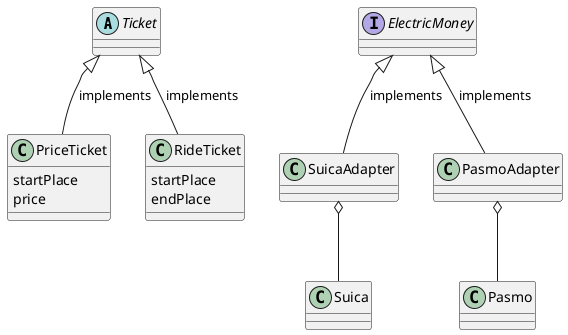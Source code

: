@startuml

abstract class Ticket {
}

Ticket <|-- PriceTicket: implements
Ticket <|-- RideTicket: implements

class PriceTicket {
startPlace
price
}

class RideTicket {
startPlace
endPlace
}

Interface ElectricMoney {
}

ElectricMoney <|-- SuicaAdapter: implements
ElectricMoney <|-- PasmoAdapter: implements

class SuicaAdapter {
}
SuicaAdapter o-- Suica

class Suica {
}

class PasmoAdapter {
}

PasmoAdapter o-- Pasmo

class Pasmo {
}

@enduml